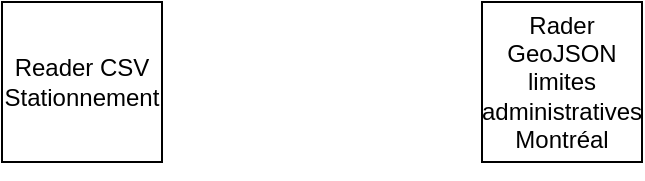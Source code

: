 <mxfile version="26.1.0">
  <diagram name="Page-1" id="WL6nOhDG4z1uNAzlub7u">
    <mxGraphModel dx="986" dy="541" grid="1" gridSize="10" guides="1" tooltips="1" connect="1" arrows="1" fold="1" page="1" pageScale="1" pageWidth="850" pageHeight="1100" math="0" shadow="0">
      <root>
        <mxCell id="0" />
        <mxCell id="1" parent="0" />
        <mxCell id="ilFfyxpu3PWhFrHgzOiB-1" value="Reader CSV Stationnement" style="whiteSpace=wrap;html=1;aspect=fixed;" vertex="1" parent="1">
          <mxGeometry x="240" y="80" width="80" height="80" as="geometry" />
        </mxCell>
        <mxCell id="ilFfyxpu3PWhFrHgzOiB-2" value="Rader GeoJSON limites administratives Montréal" style="whiteSpace=wrap;html=1;aspect=fixed;" vertex="1" parent="1">
          <mxGeometry x="480" y="80" width="80" height="80" as="geometry" />
        </mxCell>
        <mxCell id="ilFfyxpu3PWhFrHgzOiB-3" style="edgeStyle=orthogonalEdgeStyle;rounded=0;orthogonalLoop=1;jettySize=auto;html=1;exitX=0.5;exitY=1;exitDx=0;exitDy=0;" edge="1" parent="1" source="ilFfyxpu3PWhFrHgzOiB-1" target="ilFfyxpu3PWhFrHgzOiB-1">
          <mxGeometry relative="1" as="geometry" />
        </mxCell>
      </root>
    </mxGraphModel>
  </diagram>
</mxfile>
